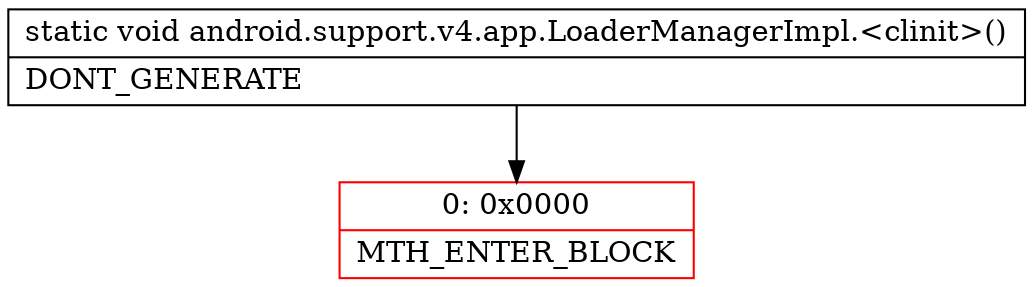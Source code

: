 digraph "CFG forandroid.support.v4.app.LoaderManagerImpl.\<clinit\>()V" {
subgraph cluster_Region_1054999177 {
label = "R(0)";
node [shape=record,color=blue];
}
Node_0 [shape=record,color=red,label="{0\:\ 0x0000|MTH_ENTER_BLOCK\l}"];
MethodNode[shape=record,label="{static void android.support.v4.app.LoaderManagerImpl.\<clinit\>()  | DONT_GENERATE\l}"];
MethodNode -> Node_0;
}

